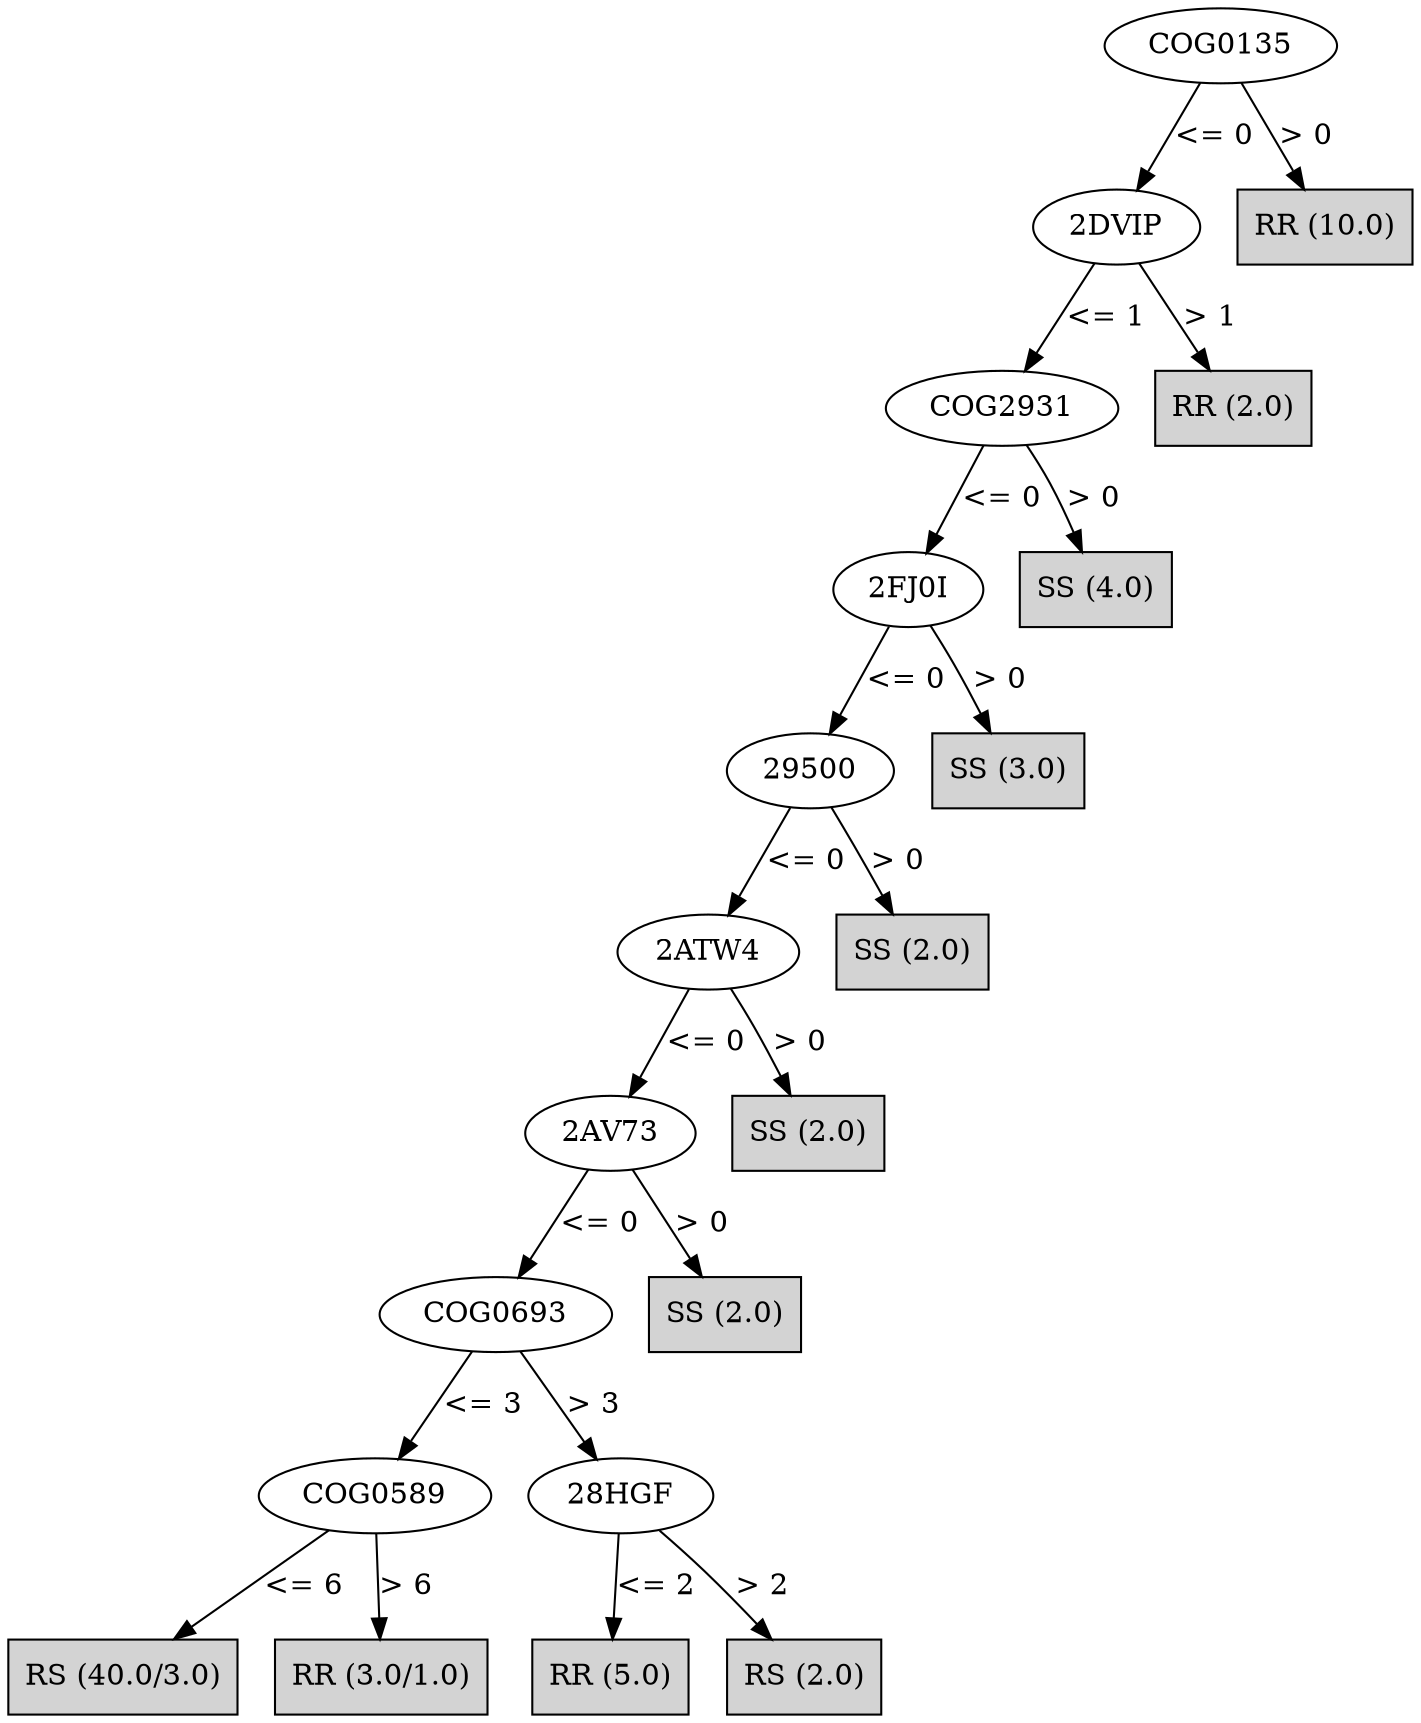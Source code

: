 digraph J48Tree {
N0 [label="COG0135" ]
N0->N1 [label="<= 0"]
N1 [label="2DVIP" ]
N1->N2 [label="<= 1"]
N2 [label="COG2931" ]
N2->N3 [label="<= 0"]
N3 [label="2FJ0I" ]
N3->N4 [label="<= 0"]
N4 [label="29500" ]
N4->N5 [label="<= 0"]
N5 [label="2ATW4" ]
N5->N6 [label="<= 0"]
N6 [label="2AV73" ]
N6->N7 [label="<= 0"]
N7 [label="COG0693" ]
N7->N8 [label="<= 3"]
N8 [label="COG0589" ]
N8->N9 [label="<= 6"]
N9 [label="RS (40.0/3.0)" shape=box style=filled ]
N8->N10 [label="> 6"]
N10 [label="RR (3.0/1.0)" shape=box style=filled ]
N7->N11 [label="> 3"]
N11 [label="28HGF" ]
N11->N12 [label="<= 2"]
N12 [label="RR (5.0)" shape=box style=filled ]
N11->N13 [label="> 2"]
N13 [label="RS (2.0)" shape=box style=filled ]
N6->N14 [label="> 0"]
N14 [label="SS (2.0)" shape=box style=filled ]
N5->N15 [label="> 0"]
N15 [label="SS (2.0)" shape=box style=filled ]
N4->N16 [label="> 0"]
N16 [label="SS (2.0)" shape=box style=filled ]
N3->N17 [label="> 0"]
N17 [label="SS (3.0)" shape=box style=filled ]
N2->N18 [label="> 0"]
N18 [label="SS (4.0)" shape=box style=filled ]
N1->N19 [label="> 1"]
N19 [label="RR (2.0)" shape=box style=filled ]
N0->N20 [label="> 0"]
N20 [label="RR (10.0)" shape=box style=filled ]
}

